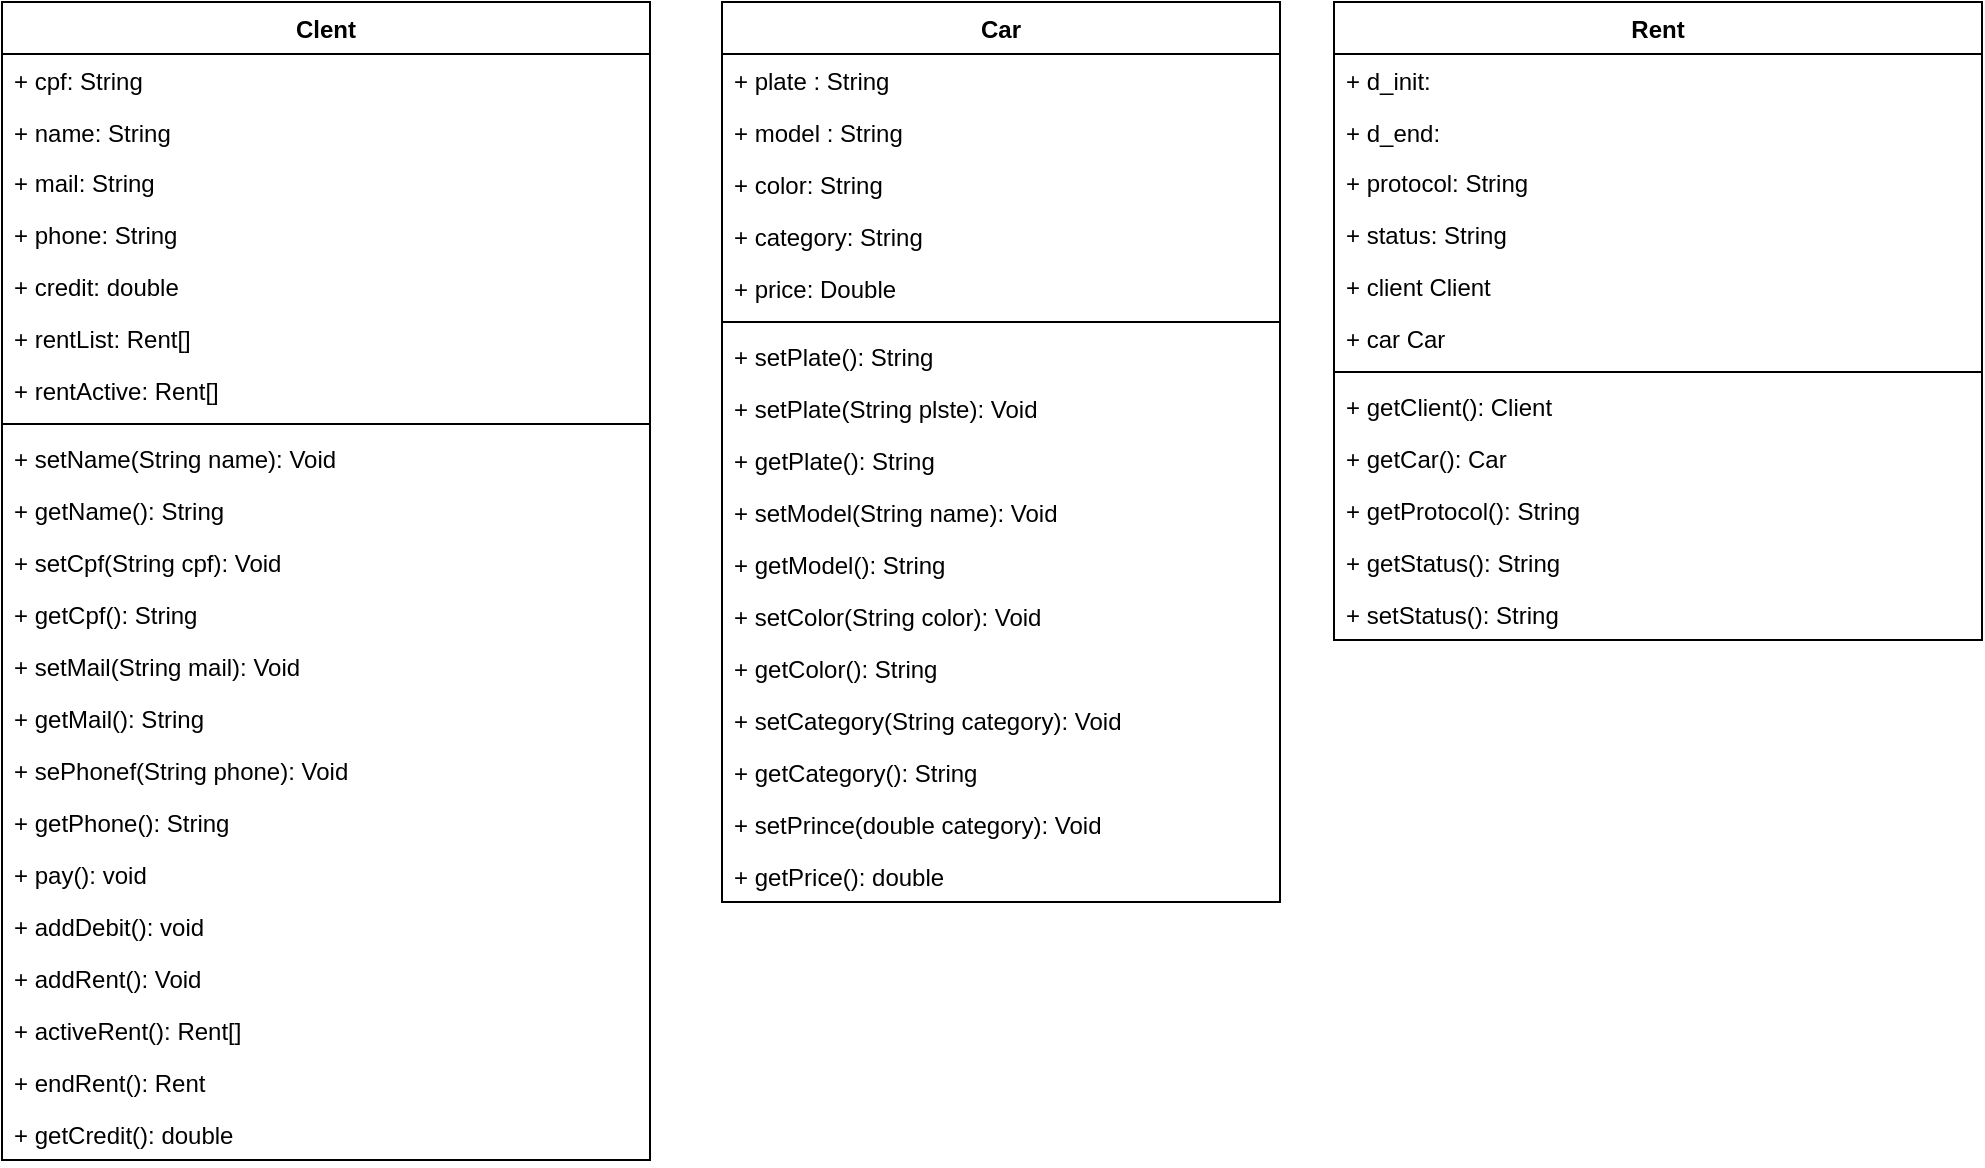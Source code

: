 <mxfile version="10.6.0" type="device"><diagram id="PS8kfTNQovWrdGtW_4Sw" name="Page-1"><mxGraphModel dx="1931" dy="1363" grid="1" gridSize="9" guides="1" tooltips="1" connect="1" arrows="1" fold="1" page="1" pageScale="1" pageWidth="1169" pageHeight="827" math="0" shadow="0"><root><mxCell id="0"/><mxCell id="1" parent="0"/><mxCell id="H4QqwqqzJtwFfmPN_8l4-1" value="Clent&#10;&#10;" style="swimlane;fontStyle=1;align=center;verticalAlign=top;childLayout=stackLayout;horizontal=1;startSize=26;horizontalStack=0;resizeParent=1;resizeParentMax=0;resizeLast=0;collapsible=1;marginBottom=0;" parent="1" vertex="1"><mxGeometry x="-216" y="-85" width="324" height="579" as="geometry"><mxRectangle x="20" y="20" width="90" height="26" as="alternateBounds"/></mxGeometry></mxCell><mxCell id="imDwDPGIzcUHvp9gQwxU-1" value="+ cpf: String" style="text;strokeColor=none;fillColor=none;align=left;verticalAlign=top;spacingLeft=4;spacingRight=4;overflow=hidden;rotatable=0;points=[[0,0.5],[1,0.5]];portConstraint=eastwest;" parent="H4QqwqqzJtwFfmPN_8l4-1" vertex="1"><mxGeometry y="26" width="324" height="26" as="geometry"/></mxCell><mxCell id="H4QqwqqzJtwFfmPN_8l4-5" value="+ name: String" style="text;strokeColor=none;fillColor=none;align=left;verticalAlign=top;spacingLeft=4;spacingRight=4;overflow=hidden;rotatable=0;points=[[0,0.5],[1,0.5]];portConstraint=eastwest;" parent="H4QqwqqzJtwFfmPN_8l4-1" vertex="1"><mxGeometry y="52" width="324" height="25" as="geometry"/></mxCell><mxCell id="imDwDPGIzcUHvp9gQwxU-2" value="+ mail: String" style="text;strokeColor=none;fillColor=none;align=left;verticalAlign=top;spacingLeft=4;spacingRight=4;overflow=hidden;rotatable=0;points=[[0,0.5],[1,0.5]];portConstraint=eastwest;" parent="H4QqwqqzJtwFfmPN_8l4-1" vertex="1"><mxGeometry y="77" width="324" height="26" as="geometry"/></mxCell><mxCell id="imDwDPGIzcUHvp9gQwxU-20" value="+ phone: String" style="text;strokeColor=none;fillColor=none;align=left;verticalAlign=top;spacingLeft=4;spacingRight=4;overflow=hidden;rotatable=0;points=[[0,0.5],[1,0.5]];portConstraint=eastwest;" parent="H4QqwqqzJtwFfmPN_8l4-1" vertex="1"><mxGeometry y="103" width="324" height="26" as="geometry"/></mxCell><mxCell id="d5ARLuApQ32Mg_TaPe1M-25" value="+ credit: double" style="text;strokeColor=none;fillColor=none;align=left;verticalAlign=top;spacingLeft=4;spacingRight=4;overflow=hidden;rotatable=0;points=[[0,0.5],[1,0.5]];portConstraint=eastwest;" vertex="1" parent="H4QqwqqzJtwFfmPN_8l4-1"><mxGeometry y="129" width="324" height="26" as="geometry"/></mxCell><mxCell id="imDwDPGIzcUHvp9gQwxU-3" value="+ rentList: Rent[]" style="text;strokeColor=none;fillColor=none;align=left;verticalAlign=top;spacingLeft=4;spacingRight=4;overflow=hidden;rotatable=0;points=[[0,0.5],[1,0.5]];portConstraint=eastwest;" parent="H4QqwqqzJtwFfmPN_8l4-1" vertex="1"><mxGeometry y="155" width="324" height="26" as="geometry"/></mxCell><mxCell id="d5ARLuApQ32Mg_TaPe1M-5" value="+ rentActive: Rent[]" style="text;strokeColor=none;fillColor=none;align=left;verticalAlign=top;spacingLeft=4;spacingRight=4;overflow=hidden;rotatable=0;points=[[0,0.5],[1,0.5]];portConstraint=eastwest;" vertex="1" parent="H4QqwqqzJtwFfmPN_8l4-1"><mxGeometry y="181" width="324" height="26" as="geometry"/></mxCell><mxCell id="H4QqwqqzJtwFfmPN_8l4-3" value="" style="line;strokeWidth=1;fillColor=none;align=left;verticalAlign=middle;spacingTop=-1;spacingLeft=3;spacingRight=3;rotatable=0;labelPosition=right;points=[];portConstraint=eastwest;" parent="H4QqwqqzJtwFfmPN_8l4-1" vertex="1"><mxGeometry y="207" width="324" height="8" as="geometry"/></mxCell><mxCell id="H4QqwqqzJtwFfmPN_8l4-4" value="+ setName(String name): Void" style="text;strokeColor=none;fillColor=none;align=left;verticalAlign=top;spacingLeft=4;spacingRight=4;overflow=hidden;rotatable=0;points=[[0,0.5],[1,0.5]];portConstraint=eastwest;" parent="H4QqwqqzJtwFfmPN_8l4-1" vertex="1"><mxGeometry y="215" width="324" height="26" as="geometry"/></mxCell><mxCell id="imDwDPGIzcUHvp9gQwxU-8" value="+ getName(): String" style="text;strokeColor=none;fillColor=none;align=left;verticalAlign=top;spacingLeft=4;spacingRight=4;overflow=hidden;rotatable=0;points=[[0,0.5],[1,0.5]];portConstraint=eastwest;" parent="H4QqwqqzJtwFfmPN_8l4-1" vertex="1"><mxGeometry y="241" width="324" height="26" as="geometry"/></mxCell><mxCell id="imDwDPGIzcUHvp9gQwxU-13" value="+ setCpf(String cpf): Void" style="text;strokeColor=none;fillColor=none;align=left;verticalAlign=top;spacingLeft=4;spacingRight=4;overflow=hidden;rotatable=0;points=[[0,0.5],[1,0.5]];portConstraint=eastwest;" parent="H4QqwqqzJtwFfmPN_8l4-1" vertex="1"><mxGeometry y="267" width="324" height="26" as="geometry"/></mxCell><mxCell id="imDwDPGIzcUHvp9gQwxU-9" value="+ getCpf(): String" style="text;strokeColor=none;fillColor=none;align=left;verticalAlign=top;spacingLeft=4;spacingRight=4;overflow=hidden;rotatable=0;points=[[0,0.5],[1,0.5]];portConstraint=eastwest;" parent="H4QqwqqzJtwFfmPN_8l4-1" vertex="1"><mxGeometry y="293" width="324" height="26" as="geometry"/></mxCell><mxCell id="imDwDPGIzcUHvp9gQwxU-16" value="+ setMail(String mail): Void" style="text;strokeColor=none;fillColor=none;align=left;verticalAlign=top;spacingLeft=4;spacingRight=4;overflow=hidden;rotatable=0;points=[[0,0.5],[1,0.5]];portConstraint=eastwest;" parent="H4QqwqqzJtwFfmPN_8l4-1" vertex="1"><mxGeometry y="319" width="324" height="26" as="geometry"/></mxCell><mxCell id="imDwDPGIzcUHvp9gQwxU-17" value="+ getMail(): String" style="text;strokeColor=none;fillColor=none;align=left;verticalAlign=top;spacingLeft=4;spacingRight=4;overflow=hidden;rotatable=0;points=[[0,0.5],[1,0.5]];portConstraint=eastwest;" parent="H4QqwqqzJtwFfmPN_8l4-1" vertex="1"><mxGeometry y="345" width="324" height="26" as="geometry"/></mxCell><mxCell id="imDwDPGIzcUHvp9gQwxU-18" value="+ sePhonef(String phone): Void" style="text;strokeColor=none;fillColor=none;align=left;verticalAlign=top;spacingLeft=4;spacingRight=4;overflow=hidden;rotatable=0;points=[[0,0.5],[1,0.5]];portConstraint=eastwest;" parent="H4QqwqqzJtwFfmPN_8l4-1" vertex="1"><mxGeometry y="371" width="324" height="26" as="geometry"/></mxCell><mxCell id="imDwDPGIzcUHvp9gQwxU-19" value="+ getPhone(): String" style="text;strokeColor=none;fillColor=none;align=left;verticalAlign=top;spacingLeft=4;spacingRight=4;overflow=hidden;rotatable=0;points=[[0,0.5],[1,0.5]];portConstraint=eastwest;" parent="H4QqwqqzJtwFfmPN_8l4-1" vertex="1"><mxGeometry y="397" width="324" height="26" as="geometry"/></mxCell><mxCell id="d5ARLuApQ32Mg_TaPe1M-26" value="+ pay(): void" style="text;strokeColor=none;fillColor=none;align=left;verticalAlign=top;spacingLeft=4;spacingRight=4;overflow=hidden;rotatable=0;points=[[0,0.5],[1,0.5]];portConstraint=eastwest;" vertex="1" parent="H4QqwqqzJtwFfmPN_8l4-1"><mxGeometry y="423" width="324" height="26" as="geometry"/></mxCell><mxCell id="d5ARLuApQ32Mg_TaPe1M-27" value="+ addDebit(): void" style="text;strokeColor=none;fillColor=none;align=left;verticalAlign=top;spacingLeft=4;spacingRight=4;overflow=hidden;rotatable=0;points=[[0,0.5],[1,0.5]];portConstraint=eastwest;" vertex="1" parent="H4QqwqqzJtwFfmPN_8l4-1"><mxGeometry y="449" width="324" height="26" as="geometry"/></mxCell><mxCell id="d5ARLuApQ32Mg_TaPe1M-1" value="+ addRent(): Void" style="text;strokeColor=none;fillColor=none;align=left;verticalAlign=top;spacingLeft=4;spacingRight=4;overflow=hidden;rotatable=0;points=[[0,0.5],[1,0.5]];portConstraint=eastwest;" vertex="1" parent="H4QqwqqzJtwFfmPN_8l4-1"><mxGeometry y="475" width="324" height="26" as="geometry"/></mxCell><mxCell id="d5ARLuApQ32Mg_TaPe1M-3" value="+ activeRent(): Rent[]" style="text;strokeColor=none;fillColor=none;align=left;verticalAlign=top;spacingLeft=4;spacingRight=4;overflow=hidden;rotatable=0;points=[[0,0.5],[1,0.5]];portConstraint=eastwest;" vertex="1" parent="H4QqwqqzJtwFfmPN_8l4-1"><mxGeometry y="501" width="324" height="26" as="geometry"/></mxCell><mxCell id="d5ARLuApQ32Mg_TaPe1M-4" value="+ endRent(): Rent" style="text;strokeColor=none;fillColor=none;align=left;verticalAlign=top;spacingLeft=4;spacingRight=4;overflow=hidden;rotatable=0;points=[[0,0.5],[1,0.5]];portConstraint=eastwest;" vertex="1" parent="H4QqwqqzJtwFfmPN_8l4-1"><mxGeometry y="527" width="324" height="26" as="geometry"/></mxCell><mxCell id="d5ARLuApQ32Mg_TaPe1M-28" value="+ getCredit(): double" style="text;strokeColor=none;fillColor=none;align=left;verticalAlign=top;spacingLeft=4;spacingRight=4;overflow=hidden;rotatable=0;points=[[0,0.5],[1,0.5]];portConstraint=eastwest;" vertex="1" parent="H4QqwqqzJtwFfmPN_8l4-1"><mxGeometry y="553" width="324" height="26" as="geometry"/></mxCell><mxCell id="qTqeli81Wh0x7J8ji0g_-1" value="Car" style="swimlane;fontStyle=1;align=center;verticalAlign=top;childLayout=stackLayout;horizontal=1;startSize=26;horizontalStack=0;resizeParent=1;resizeParentMax=0;resizeLast=0;collapsible=1;marginBottom=0;" parent="1" vertex="1"><mxGeometry x="144" y="-85" width="279" height="450" as="geometry"/></mxCell><mxCell id="qTqeli81Wh0x7J8ji0g_-36" value="+ plate : String" style="text;strokeColor=none;fillColor=none;align=left;verticalAlign=top;spacingLeft=4;spacingRight=4;overflow=hidden;rotatable=0;points=[[0,0.5],[1,0.5]];portConstraint=eastwest;" parent="qTqeli81Wh0x7J8ji0g_-1" vertex="1"><mxGeometry y="26" width="279" height="26" as="geometry"/></mxCell><mxCell id="qTqeli81Wh0x7J8ji0g_-5" value="+ model : String" style="text;strokeColor=none;fillColor=none;align=left;verticalAlign=top;spacingLeft=4;spacingRight=4;overflow=hidden;rotatable=0;points=[[0,0.5],[1,0.5]];portConstraint=eastwest;" parent="qTqeli81Wh0x7J8ji0g_-1" vertex="1"><mxGeometry y="52" width="279" height="26" as="geometry"/></mxCell><mxCell id="qTqeli81Wh0x7J8ji0g_-6" value="+ color: String" style="text;strokeColor=none;fillColor=none;align=left;verticalAlign=top;spacingLeft=4;spacingRight=4;overflow=hidden;rotatable=0;points=[[0,0.5],[1,0.5]];portConstraint=eastwest;" parent="qTqeli81Wh0x7J8ji0g_-1" vertex="1"><mxGeometry y="78" width="279" height="26" as="geometry"/></mxCell><mxCell id="qTqeli81Wh0x7J8ji0g_-7" value="+ category: String" style="text;strokeColor=none;fillColor=none;align=left;verticalAlign=top;spacingLeft=4;spacingRight=4;overflow=hidden;rotatable=0;points=[[0,0.5],[1,0.5]];portConstraint=eastwest;" parent="qTqeli81Wh0x7J8ji0g_-1" vertex="1"><mxGeometry y="104" width="279" height="26" as="geometry"/></mxCell><mxCell id="qTqeli81Wh0x7J8ji0g_-29" value="+ price: Double" style="text;strokeColor=none;fillColor=none;align=left;verticalAlign=top;spacingLeft=4;spacingRight=4;overflow=hidden;rotatable=0;points=[[0,0.5],[1,0.5]];portConstraint=eastwest;" parent="qTqeli81Wh0x7J8ji0g_-1" vertex="1"><mxGeometry y="130" width="279" height="26" as="geometry"/></mxCell><mxCell id="qTqeli81Wh0x7J8ji0g_-3" value="" style="line;strokeWidth=1;fillColor=none;align=left;verticalAlign=middle;spacingTop=-1;spacingLeft=3;spacingRight=3;rotatable=0;labelPosition=right;points=[];portConstraint=eastwest;" parent="qTqeli81Wh0x7J8ji0g_-1" vertex="1"><mxGeometry y="156" width="279" height="8" as="geometry"/></mxCell><mxCell id="qTqeli81Wh0x7J8ji0g_-4" value="+ setPlate(): String" style="text;strokeColor=none;fillColor=none;align=left;verticalAlign=top;spacingLeft=4;spacingRight=4;overflow=hidden;rotatable=0;points=[[0,0.5],[1,0.5]];portConstraint=eastwest;" parent="qTqeli81Wh0x7J8ji0g_-1" vertex="1"><mxGeometry y="164" width="279" height="26" as="geometry"/></mxCell><mxCell id="qTqeli81Wh0x7J8ji0g_-21" value="+ setPlate(String plste): Void" style="text;strokeColor=none;fillColor=none;align=left;verticalAlign=top;spacingLeft=4;spacingRight=4;overflow=hidden;rotatable=0;points=[[0,0.5],[1,0.5]];portConstraint=eastwest;" parent="qTqeli81Wh0x7J8ji0g_-1" vertex="1"><mxGeometry y="190" width="279" height="26" as="geometry"/></mxCell><mxCell id="qTqeli81Wh0x7J8ji0g_-8" value="+ getPlate(): String" style="text;strokeColor=none;fillColor=none;align=left;verticalAlign=top;spacingLeft=4;spacingRight=4;overflow=hidden;rotatable=0;points=[[0,0.5],[1,0.5]];portConstraint=eastwest;" parent="qTqeli81Wh0x7J8ji0g_-1" vertex="1"><mxGeometry y="216" width="279" height="26" as="geometry"/></mxCell><mxCell id="qTqeli81Wh0x7J8ji0g_-22" value="+ setModel(String name): Void" style="text;strokeColor=none;fillColor=none;align=left;verticalAlign=top;spacingLeft=4;spacingRight=4;overflow=hidden;rotatable=0;points=[[0,0.5],[1,0.5]];portConstraint=eastwest;" parent="qTqeli81Wh0x7J8ji0g_-1" vertex="1"><mxGeometry y="242" width="279" height="26" as="geometry"/></mxCell><mxCell id="qTqeli81Wh0x7J8ji0g_-26" value="+ getModel(): String" style="text;strokeColor=none;fillColor=none;align=left;verticalAlign=top;spacingLeft=4;spacingRight=4;overflow=hidden;rotatable=0;points=[[0,0.5],[1,0.5]];portConstraint=eastwest;" parent="qTqeli81Wh0x7J8ji0g_-1" vertex="1"><mxGeometry y="268" width="279" height="26" as="geometry"/></mxCell><mxCell id="qTqeli81Wh0x7J8ji0g_-9" value="+ setColor(String color): Void" style="text;strokeColor=none;fillColor=none;align=left;verticalAlign=top;spacingLeft=4;spacingRight=4;overflow=hidden;rotatable=0;points=[[0,0.5],[1,0.5]];portConstraint=eastwest;" parent="qTqeli81Wh0x7J8ji0g_-1" vertex="1"><mxGeometry y="294" width="279" height="26" as="geometry"/></mxCell><mxCell id="qTqeli81Wh0x7J8ji0g_-25" value="+ getColor(): String" style="text;strokeColor=none;fillColor=none;align=left;verticalAlign=top;spacingLeft=4;spacingRight=4;overflow=hidden;rotatable=0;points=[[0,0.5],[1,0.5]];portConstraint=eastwest;" parent="qTqeli81Wh0x7J8ji0g_-1" vertex="1"><mxGeometry y="320" width="279" height="26" as="geometry"/></mxCell><mxCell id="qTqeli81Wh0x7J8ji0g_-24" value="+ setCategory(String category): Void" style="text;strokeColor=none;fillColor=none;align=left;verticalAlign=top;spacingLeft=4;spacingRight=4;overflow=hidden;rotatable=0;points=[[0,0.5],[1,0.5]];portConstraint=eastwest;" parent="qTqeli81Wh0x7J8ji0g_-1" vertex="1"><mxGeometry y="346" width="279" height="26" as="geometry"/></mxCell><mxCell id="qTqeli81Wh0x7J8ji0g_-28" value="+ getCategory(): String" style="text;strokeColor=none;fillColor=none;align=left;verticalAlign=top;spacingLeft=4;spacingRight=4;overflow=hidden;rotatable=0;points=[[0,0.5],[1,0.5]];portConstraint=eastwest;" parent="qTqeli81Wh0x7J8ji0g_-1" vertex="1"><mxGeometry y="372" width="279" height="26" as="geometry"/></mxCell><mxCell id="qTqeli81Wh0x7J8ji0g_-30" value="+ setPrince(double category): Void" style="text;strokeColor=none;fillColor=none;align=left;verticalAlign=top;spacingLeft=4;spacingRight=4;overflow=hidden;rotatable=0;points=[[0,0.5],[1,0.5]];portConstraint=eastwest;" parent="qTqeli81Wh0x7J8ji0g_-1" vertex="1"><mxGeometry y="398" width="279" height="26" as="geometry"/></mxCell><mxCell id="qTqeli81Wh0x7J8ji0g_-31" value="+ getPrice(): double" style="text;strokeColor=none;fillColor=none;align=left;verticalAlign=top;spacingLeft=4;spacingRight=4;overflow=hidden;rotatable=0;points=[[0,0.5],[1,0.5]];portConstraint=eastwest;" parent="qTqeli81Wh0x7J8ji0g_-1" vertex="1"><mxGeometry y="424" width="279" height="26" as="geometry"/></mxCell><mxCell id="d5ARLuApQ32Mg_TaPe1M-6" value="Rent&#10;" style="swimlane;fontStyle=1;align=center;verticalAlign=top;childLayout=stackLayout;horizontal=1;startSize=26;horizontalStack=0;resizeParent=1;resizeParentMax=0;resizeLast=0;collapsible=1;marginBottom=0;" vertex="1" parent="1"><mxGeometry x="450" y="-85" width="324" height="319" as="geometry"><mxRectangle x="20" y="20" width="90" height="26" as="alternateBounds"/></mxGeometry></mxCell><mxCell id="d5ARLuApQ32Mg_TaPe1M-7" value="+ d_init: " style="text;strokeColor=none;fillColor=none;align=left;verticalAlign=top;spacingLeft=4;spacingRight=4;overflow=hidden;rotatable=0;points=[[0,0.5],[1,0.5]];portConstraint=eastwest;" vertex="1" parent="d5ARLuApQ32Mg_TaPe1M-6"><mxGeometry y="26" width="324" height="26" as="geometry"/></mxCell><mxCell id="d5ARLuApQ32Mg_TaPe1M-8" value="+ d_end: " style="text;strokeColor=none;fillColor=none;align=left;verticalAlign=top;spacingLeft=4;spacingRight=4;overflow=hidden;rotatable=0;points=[[0,0.5],[1,0.5]];portConstraint=eastwest;" vertex="1" parent="d5ARLuApQ32Mg_TaPe1M-6"><mxGeometry y="52" width="324" height="25" as="geometry"/></mxCell><mxCell id="d5ARLuApQ32Mg_TaPe1M-9" value="+ protocol: String" style="text;strokeColor=none;fillColor=none;align=left;verticalAlign=top;spacingLeft=4;spacingRight=4;overflow=hidden;rotatable=0;points=[[0,0.5],[1,0.5]];portConstraint=eastwest;" vertex="1" parent="d5ARLuApQ32Mg_TaPe1M-6"><mxGeometry y="77" width="324" height="26" as="geometry"/></mxCell><mxCell id="d5ARLuApQ32Mg_TaPe1M-12" value="+ status: String" style="text;strokeColor=none;fillColor=none;align=left;verticalAlign=top;spacingLeft=4;spacingRight=4;overflow=hidden;rotatable=0;points=[[0,0.5],[1,0.5]];portConstraint=eastwest;" vertex="1" parent="d5ARLuApQ32Mg_TaPe1M-6"><mxGeometry y="103" width="324" height="26" as="geometry"/></mxCell><mxCell id="d5ARLuApQ32Mg_TaPe1M-29" value="+ client Client" style="text;strokeColor=none;fillColor=none;align=left;verticalAlign=top;spacingLeft=4;spacingRight=4;overflow=hidden;rotatable=0;points=[[0,0.5],[1,0.5]];portConstraint=eastwest;" vertex="1" parent="d5ARLuApQ32Mg_TaPe1M-6"><mxGeometry y="129" width="324" height="26" as="geometry"/></mxCell><mxCell id="d5ARLuApQ32Mg_TaPe1M-30" value="+ car Car" style="text;strokeColor=none;fillColor=none;align=left;verticalAlign=top;spacingLeft=4;spacingRight=4;overflow=hidden;rotatable=0;points=[[0,0.5],[1,0.5]];portConstraint=eastwest;" vertex="1" parent="d5ARLuApQ32Mg_TaPe1M-6"><mxGeometry y="155" width="324" height="26" as="geometry"/></mxCell><mxCell id="d5ARLuApQ32Mg_TaPe1M-13" value="" style="line;strokeWidth=1;fillColor=none;align=left;verticalAlign=middle;spacingTop=-1;spacingLeft=3;spacingRight=3;rotatable=0;labelPosition=right;points=[];portConstraint=eastwest;" vertex="1" parent="d5ARLuApQ32Mg_TaPe1M-6"><mxGeometry y="181" width="324" height="8" as="geometry"/></mxCell><mxCell id="d5ARLuApQ32Mg_TaPe1M-15" value="+ getClient(): Client" style="text;strokeColor=none;fillColor=none;align=left;verticalAlign=top;spacingLeft=4;spacingRight=4;overflow=hidden;rotatable=0;points=[[0,0.5],[1,0.5]];portConstraint=eastwest;" vertex="1" parent="d5ARLuApQ32Mg_TaPe1M-6"><mxGeometry y="189" width="324" height="26" as="geometry"/></mxCell><mxCell id="d5ARLuApQ32Mg_TaPe1M-16" value="+ getCar(): Car" style="text;strokeColor=none;fillColor=none;align=left;verticalAlign=top;spacingLeft=4;spacingRight=4;overflow=hidden;rotatable=0;points=[[0,0.5],[1,0.5]];portConstraint=eastwest;" vertex="1" parent="d5ARLuApQ32Mg_TaPe1M-6"><mxGeometry y="215" width="324" height="26" as="geometry"/></mxCell><mxCell id="d5ARLuApQ32Mg_TaPe1M-17" value="+ getProtocol(): String" style="text;strokeColor=none;fillColor=none;align=left;verticalAlign=top;spacingLeft=4;spacingRight=4;overflow=hidden;rotatable=0;points=[[0,0.5],[1,0.5]];portConstraint=eastwest;" vertex="1" parent="d5ARLuApQ32Mg_TaPe1M-6"><mxGeometry y="241" width="324" height="26" as="geometry"/></mxCell><mxCell id="d5ARLuApQ32Mg_TaPe1M-31" value="+ getStatus(): String" style="text;strokeColor=none;fillColor=none;align=left;verticalAlign=top;spacingLeft=4;spacingRight=4;overflow=hidden;rotatable=0;points=[[0,0.5],[1,0.5]];portConstraint=eastwest;" vertex="1" parent="d5ARLuApQ32Mg_TaPe1M-6"><mxGeometry y="267" width="324" height="26" as="geometry"/></mxCell><mxCell id="d5ARLuApQ32Mg_TaPe1M-32" value="+ setStatus(): String" style="text;strokeColor=none;fillColor=none;align=left;verticalAlign=top;spacingLeft=4;spacingRight=4;overflow=hidden;rotatable=0;points=[[0,0.5],[1,0.5]];portConstraint=eastwest;" vertex="1" parent="d5ARLuApQ32Mg_TaPe1M-6"><mxGeometry y="293" width="324" height="26" as="geometry"/></mxCell></root></mxGraphModel></diagram></mxfile>